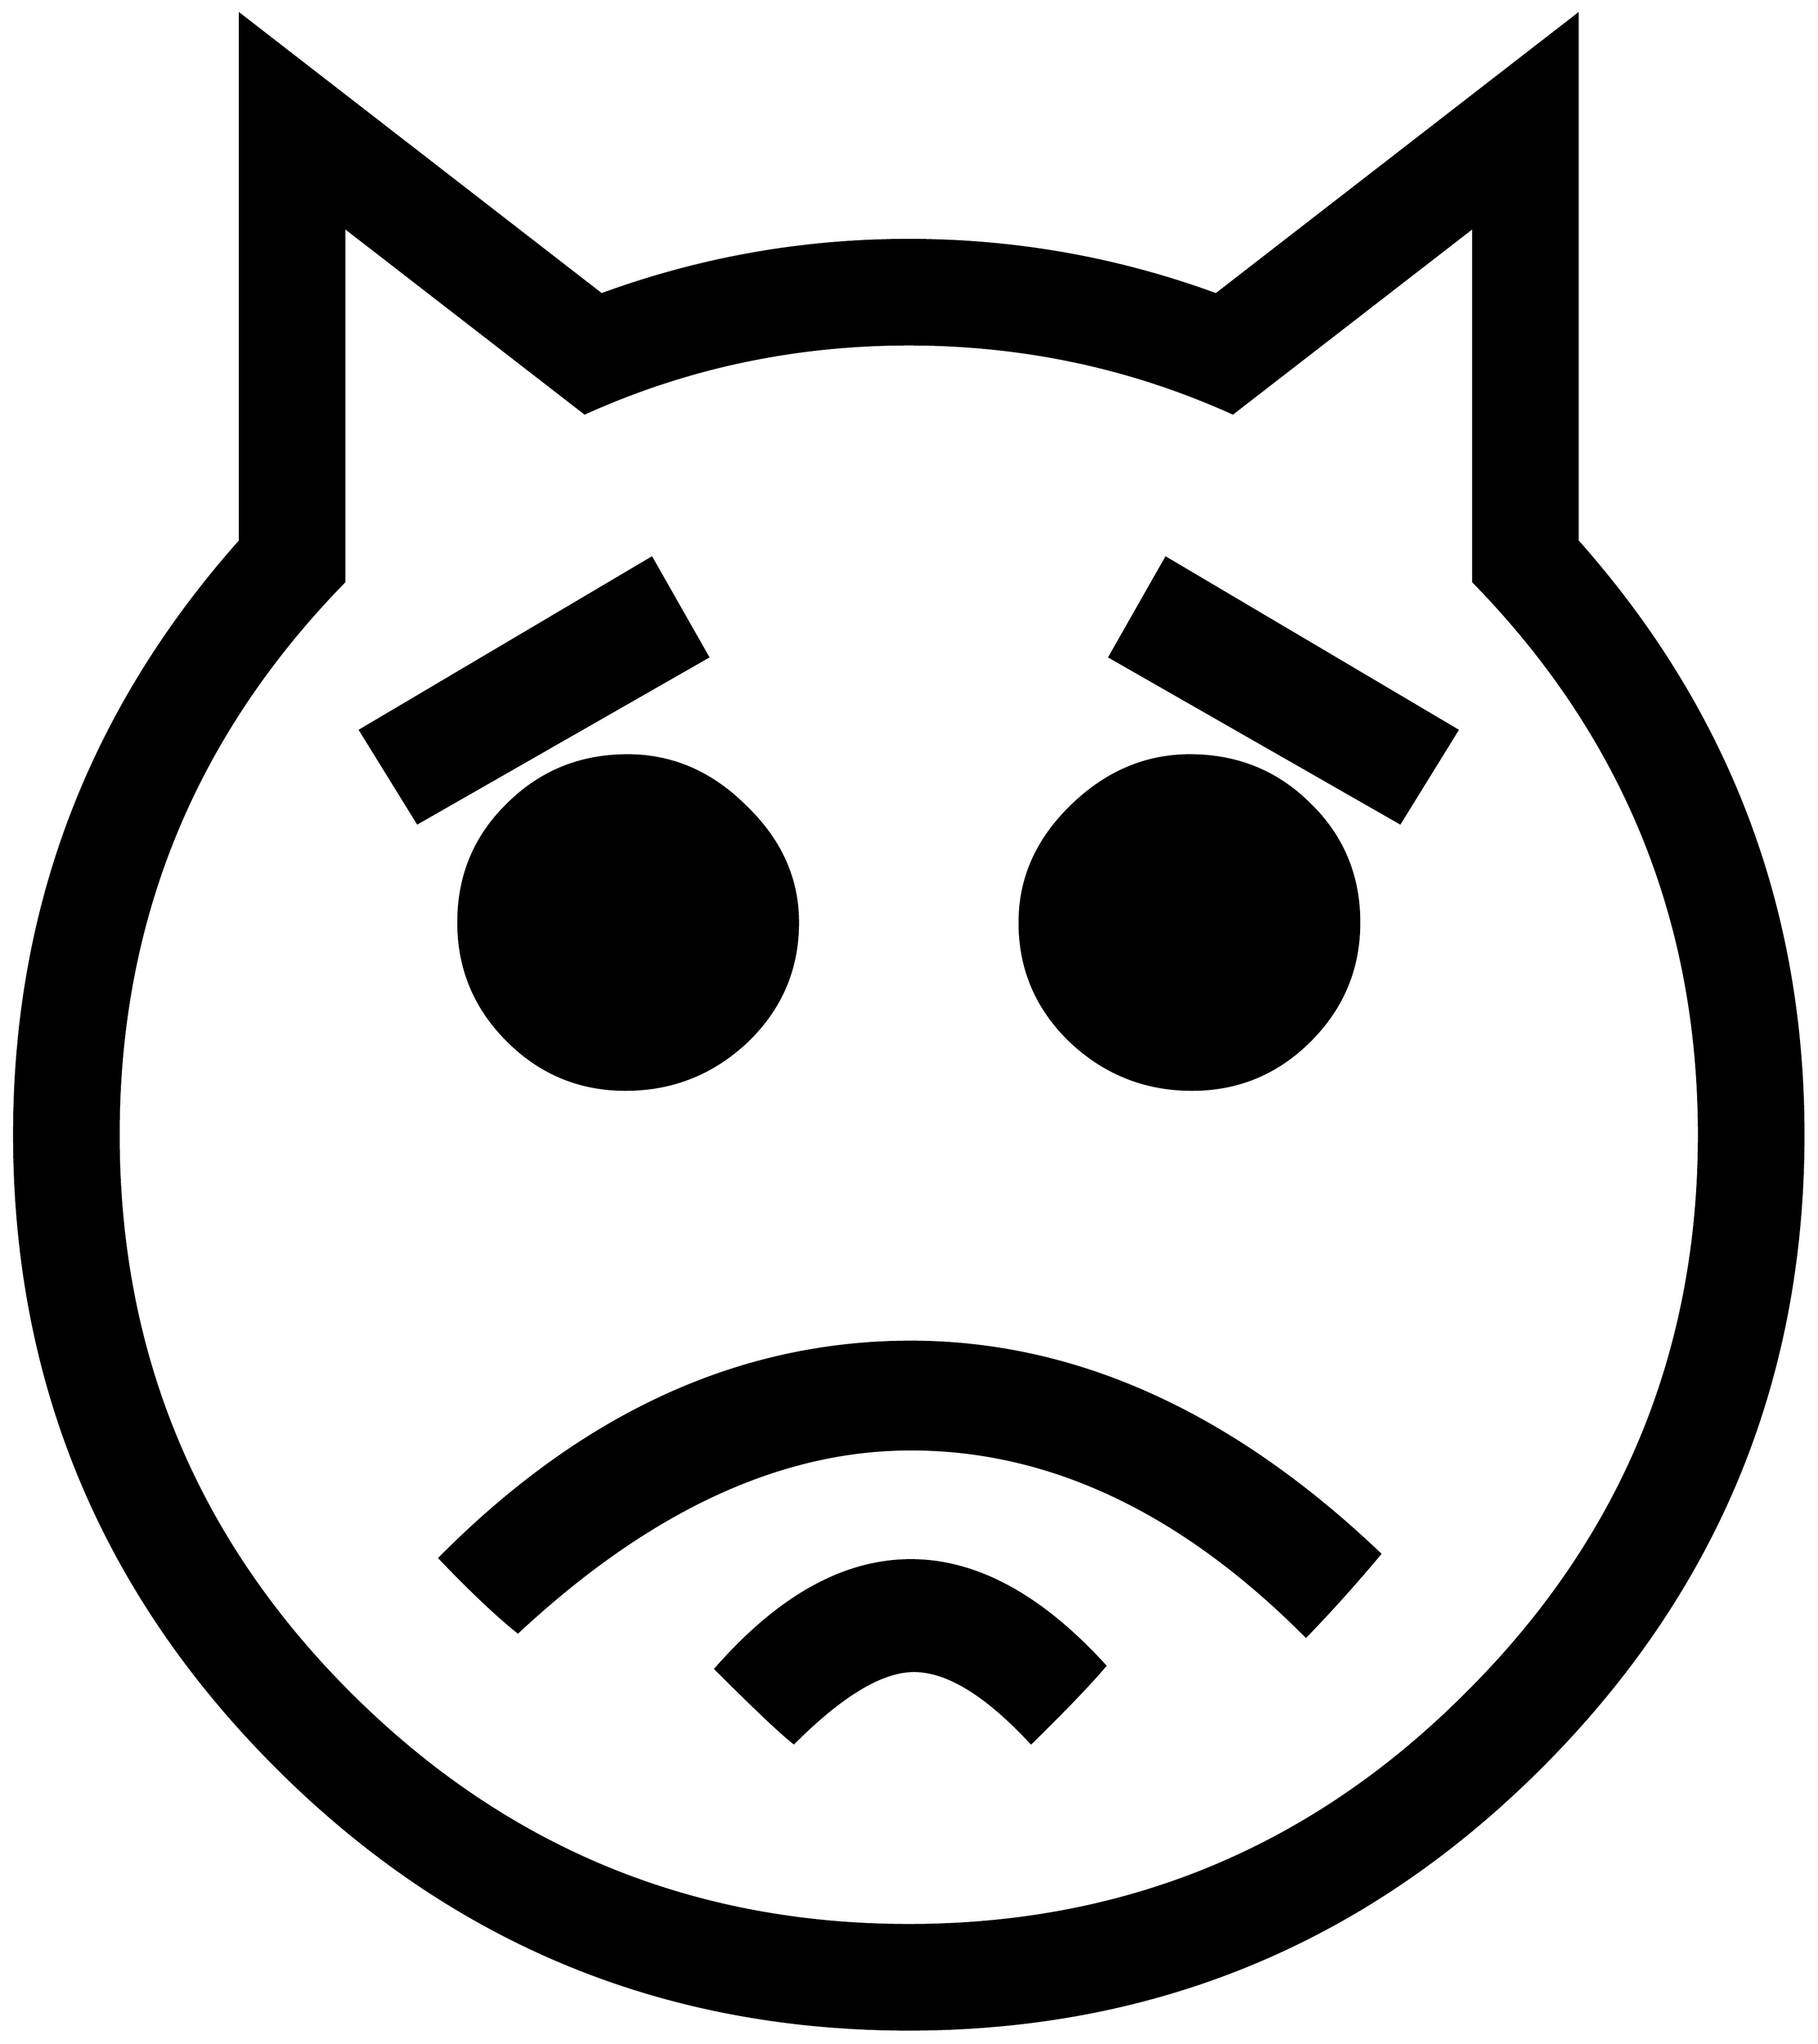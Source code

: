 


\begin{tikzpicture}[y=0.80pt, x=0.80pt, yscale=-1.0, xscale=1.0, inner sep=0pt, outer sep=0pt]
\begin{scope}[shift={(100.0,1706.0)},nonzero rule]
  \path[draw=.,fill=.,line width=1.600pt] (1794.0,-474.0) ..
    controls (1794.0,-238.0) and (1710.333,-36.333) ..
    (1543.0,131.0) .. controls (1375.667,298.333) and (1174.0,382.0)
    .. (938.0,382.0) .. controls (702.0,382.0) and (500.333,298.333)
    .. (333.0,131.0) .. controls (165.667,-36.333) and (82.0,-238.0)
    .. (82.0,-474.0) .. controls (82.0,-690.667) and
    (154.0,-880.0) .. (298.0,-1042.0) -- (298.0,-1546.0) --
    (644.0,-1278.0) .. controls (738.667,-1312.667) and
    (836.667,-1330.0) .. (938.0,-1330.0) .. controls
    (1039.333,-1330.0) and (1137.333,-1312.667) .. (1232.0,-1278.0) --
    (1578.0,-1546.0) -- (1578.0,-1042.0) .. controls
    (1722.0,-880.0) and (1794.0,-690.667) .. (1794.0,-474.0) --
    cycle(1694.0,-474.0) .. controls (1694.0,-679.333) and
    (1622.0,-855.667) .. (1478.0,-1003.0) -- (1478.0,-1342.0) --
    (1248.0,-1164.0) .. controls (1150.667,-1208.0) and
    (1047.333,-1230.0) .. (938.0,-1230.0) .. controls
    (828.667,-1230.0) and (725.333,-1208.0) .. (628.0,-1164.0) --
    (398.0,-1342.0) -- (398.0,-1003.0) .. controls
    (254.0,-855.667) and (182.0,-679.333) .. (182.0,-474.0) ..
    controls (182.0,-265.333) and (255.667,-87.333) .. (403.0,60.0) ..
    controls (551.0,208.0) and (729.333,282.0) .. (938.0,282.0) ..
    controls (1146.667,282.0) and (1324.667,208.0) .. (1472.0,60.0)
    .. controls (1620.0,-87.333) and (1694.0,-265.333) ..
    (1694.0,-474.0) -- cycle(1463.0,-861.0) -- (1408.0,-772.0)
    -- (1130.0,-931.0) -- (1184.0,-1026.0) -- (1463.0,-861.0) --
    cycle(1369.0,-677.0) .. controls (1369.0,-633.0) and
    (1353.333,-595.333) .. (1322.0,-564.0) .. controls
    (1290.667,-532.667) and (1253.0,-517.0) .. (1209.0,-517.0) ..
    controls (1164.333,-517.0) and (1125.667,-532.333) ..
    (1093.0,-563.0) .. controls (1060.333,-594.333) and
    (1044.0,-632.333) .. (1044.0,-677.0) .. controls
    (1044.0,-719.0) and (1060.333,-756.0) .. (1093.0,-788.0) ..
    controls (1126.333,-820.667) and (1164.333,-837.0) ..
    (1207.0,-837.0) .. controls (1252.333,-837.0) and
    (1290.667,-821.333) .. (1322.0,-790.0) .. controls
    (1353.333,-759.333) and (1369.0,-721.667) .. (1369.0,-677.0) --
    cycle(746.0,-931.0) -- (468.0,-772.0) -- (413.0,-861.0) --
    (692.0,-1026.0) -- (746.0,-931.0) -- cycle(832.0,-677.0) ..
    controls (832.0,-632.333) and (815.667,-594.333) .. (783.0,-563.0)
    .. controls (750.333,-532.333) and (711.667,-517.0) ..
    (667.0,-517.0) .. controls (623.0,-517.0) and (585.333,-532.667)
    .. (554.0,-564.0) .. controls (522.667,-595.333) and
    (507.0,-633.0) .. (507.0,-677.0) .. controls (507.0,-721.667)
    and (522.667,-759.333) .. (554.0,-790.0) .. controls
    (585.333,-821.333) and (623.667,-837.0) .. (669.0,-837.0) ..
    controls (711.667,-837.0) and (749.333,-820.667) .. (782.0,-788.0)
    .. controls (815.333,-756.0) and (832.0,-719.0) ..
    (832.0,-677.0) -- cycle(1389.0,-73.0) .. controls
    (1365.0,-44.333) and (1341.333,-18.0) .. (1318.0,6.0) ..
    controls (1199.333,-113.333) and (1073.333,-173.0) ..
    (940.0,-173.0) .. controls (814.667,-173.0) and (689.333,-114.667)
    .. (564.0,2.0) .. controls (544.0,-14.0) and (519.0,-37.667)
    .. (489.0,-69.0) .. controls (625.667,-207.0) and
    (776.0,-276.0) .. (940.0,-276.0) .. controls (1097.333,-276.0)
    and (1247.0,-208.333) .. (1389.0,-73.0) -- cycle(1126.0,34.0)
    .. controls (1112.0,50.667) and (1088.333,75.333) ..
    (1055.0,108.0) .. controls (1012.333,62.0) and (975.0,39.0) ..
    (943.0,39.0) .. controls (912.333,39.0) and (874.0,62.0) ..
    (828.0,108.0) .. controls (815.333,98.0) and (790.333,74.333) ..
    (753.0,37.0) .. controls (813.667,-32.333) and (876.0,-67.0) ..
    (940.0,-67.0) .. controls (1002.667,-67.0) and (1064.667,-33.333)
    .. (1126.0,34.0) -- cycle;
\end{scope}

\end{tikzpicture}

